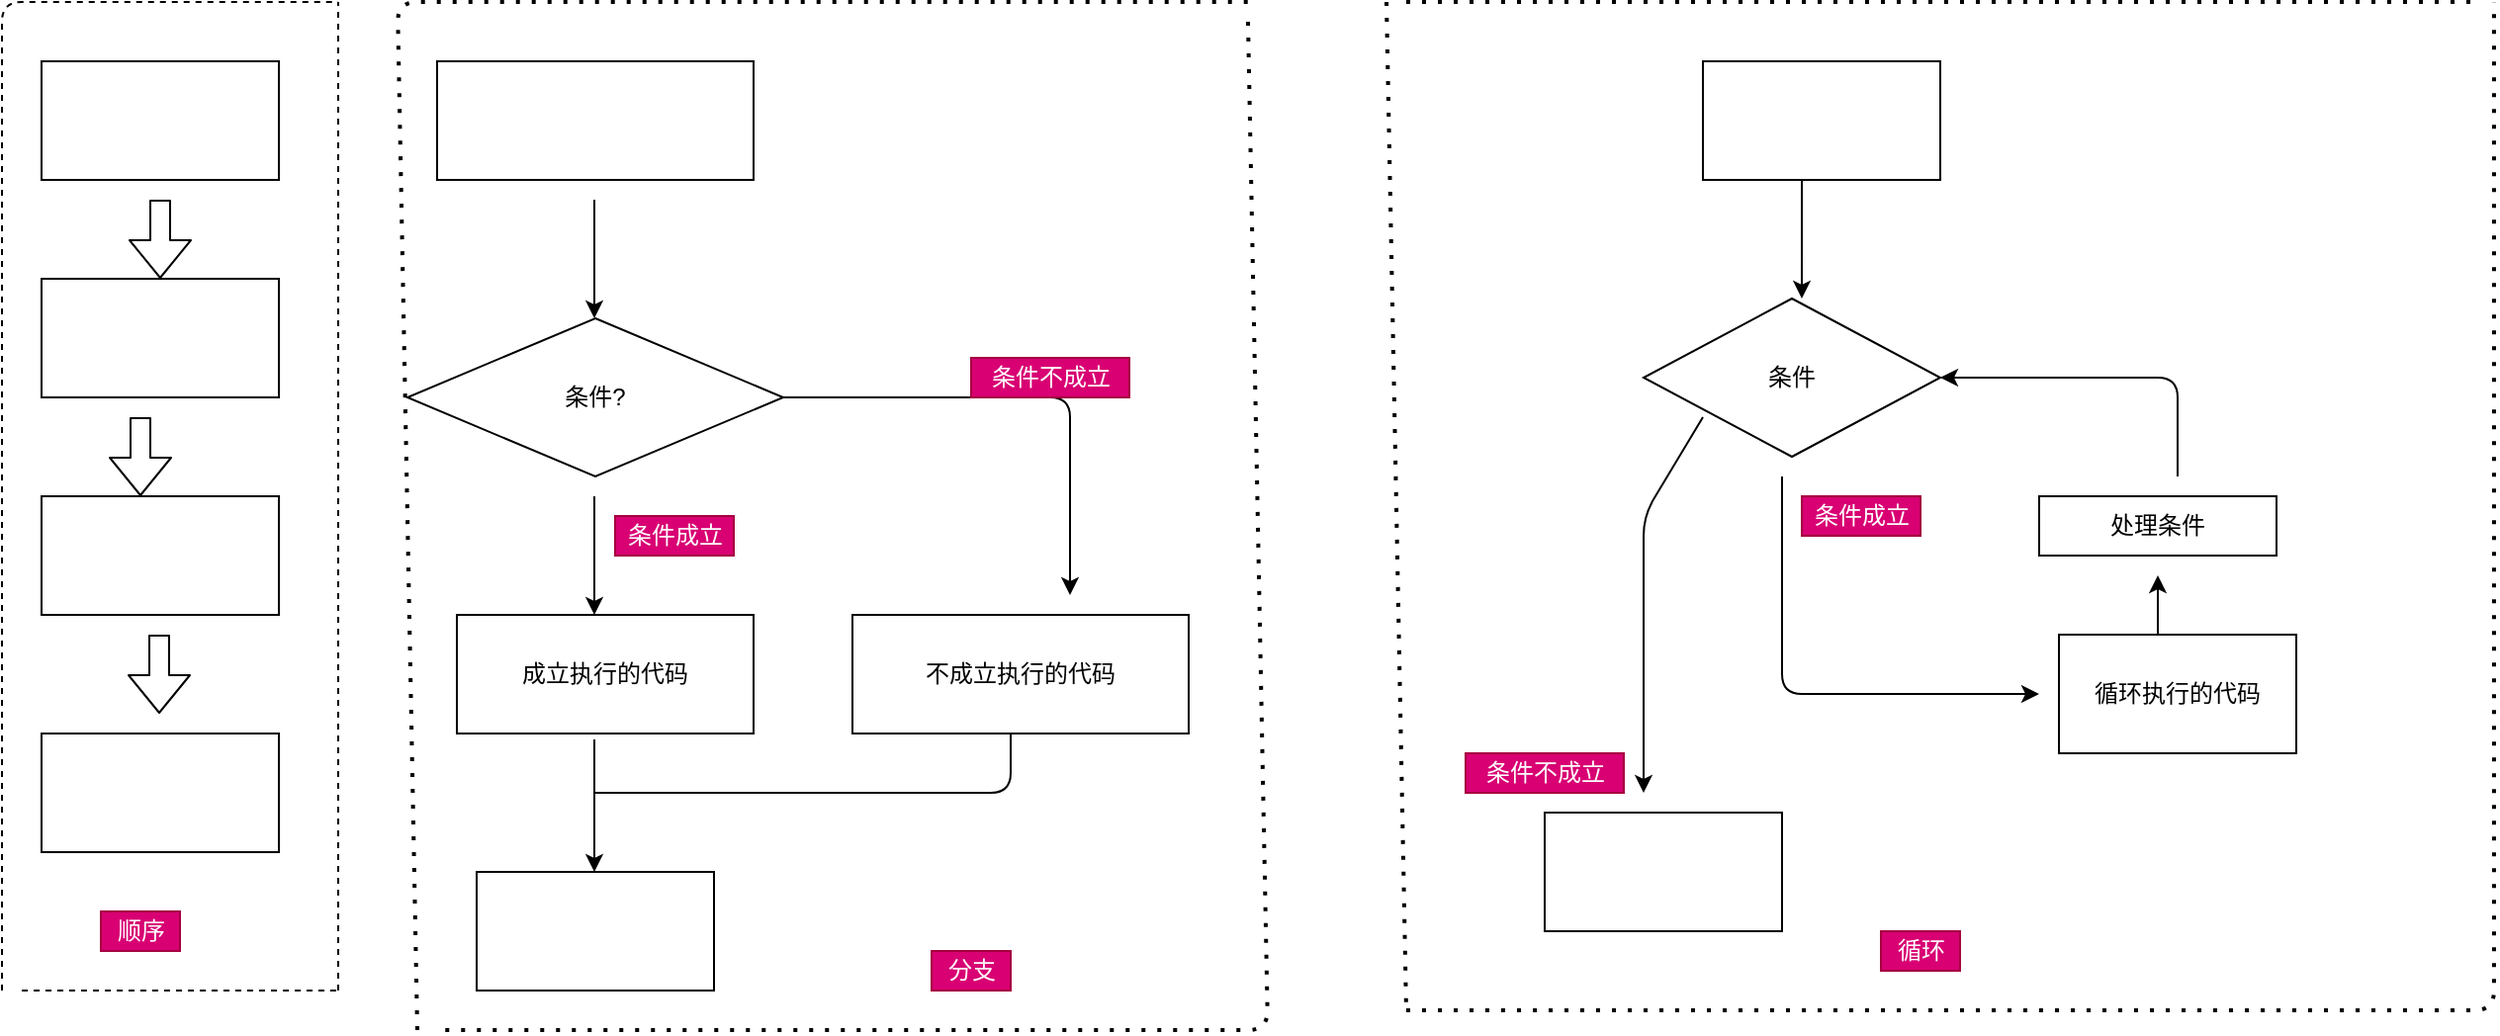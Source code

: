 <mxfile>
    <diagram id="QieJ7JQiSWg6usme5NY2" name="第 1 页">
        <mxGraphModel grid="1" gridSize="10" guides="1" tooltips="1" connect="1" arrows="1" page="1" fold="1" pageScale="1" pageWidth="3300" pageHeight="4681" math="0" shadow="0">
            <root>
                <mxCell id="0"/>
                <mxCell id="1" parent="0"/>
                <mxCell id="2" value="" style="endArrow=none;dashed=1;html=1;" parent="1" edge="1">
                    <mxGeometry width="50" height="50" relative="1" as="geometry">
                        <mxPoint x="470" y="320" as="sourcePoint"/>
                        <mxPoint x="470" y="320" as="targetPoint"/>
                    </mxGeometry>
                </mxCell>
                <mxCell id="4" value="" style="rounded=0;whiteSpace=wrap;html=1;" parent="1" vertex="1">
                    <mxGeometry x="40" y="40" width="120" height="60" as="geometry"/>
                </mxCell>
                <mxCell id="5" value="" style="rounded=0;whiteSpace=wrap;html=1;" parent="1" vertex="1">
                    <mxGeometry x="40" y="150" width="120" height="60" as="geometry"/>
                </mxCell>
                <mxCell id="6" value="" style="rounded=0;whiteSpace=wrap;html=1;" parent="1" vertex="1">
                    <mxGeometry x="40" y="260" width="120" height="60" as="geometry"/>
                </mxCell>
                <mxCell id="7" value="" style="rounded=0;whiteSpace=wrap;html=1;" parent="1" vertex="1">
                    <mxGeometry x="40" y="380" width="120" height="60" as="geometry"/>
                </mxCell>
                <mxCell id="8" value="" style="shape=flexArrow;endArrow=classic;html=1;" parent="1" edge="1">
                    <mxGeometry width="50" height="50" relative="1" as="geometry">
                        <mxPoint x="100" y="110" as="sourcePoint"/>
                        <mxPoint x="100" y="150" as="targetPoint"/>
                    </mxGeometry>
                </mxCell>
                <mxCell id="9" value="" style="shape=flexArrow;endArrow=classic;html=1;" parent="1" edge="1">
                    <mxGeometry width="50" height="50" relative="1" as="geometry">
                        <mxPoint x="90" y="220" as="sourcePoint"/>
                        <mxPoint x="90" y="260" as="targetPoint"/>
                    </mxGeometry>
                </mxCell>
                <mxCell id="10" value="" style="shape=flexArrow;endArrow=classic;html=1;" edge="1" parent="1">
                    <mxGeometry width="50" height="50" relative="1" as="geometry">
                        <mxPoint x="99.5" y="330" as="sourcePoint"/>
                        <mxPoint x="99.5" y="370" as="targetPoint"/>
                    </mxGeometry>
                </mxCell>
                <mxCell id="11" value="" style="endArrow=none;dashed=1;html=1;" edge="1" parent="1">
                    <mxGeometry width="50" height="50" relative="1" as="geometry">
                        <mxPoint x="20" y="510" as="sourcePoint"/>
                        <mxPoint x="190" y="10" as="targetPoint"/>
                        <Array as="points">
                            <mxPoint x="20" y="10"/>
                        </Array>
                    </mxGeometry>
                </mxCell>
                <mxCell id="12" value="" style="endArrow=none;dashed=1;html=1;" edge="1" parent="1">
                    <mxGeometry width="50" height="50" relative="1" as="geometry">
                        <mxPoint x="30" y="510" as="sourcePoint"/>
                        <mxPoint x="190" y="510" as="targetPoint"/>
                    </mxGeometry>
                </mxCell>
                <mxCell id="13" value="" style="endArrow=none;dashed=1;html=1;" edge="1" parent="1">
                    <mxGeometry width="50" height="50" relative="1" as="geometry">
                        <mxPoint x="190" y="510" as="sourcePoint"/>
                        <mxPoint x="190" y="10" as="targetPoint"/>
                    </mxGeometry>
                </mxCell>
                <mxCell id="15" value="顺序" style="text;html=1;align=center;verticalAlign=middle;resizable=0;points=[];autosize=1;strokeColor=#A50040;fillColor=#d80073;fontColor=#ffffff;" vertex="1" parent="1">
                    <mxGeometry x="70" y="470" width="40" height="20" as="geometry"/>
                </mxCell>
                <mxCell id="16" value="" style="rounded=0;whiteSpace=wrap;html=1;" vertex="1" parent="1">
                    <mxGeometry x="240" y="40" width="160" height="60" as="geometry"/>
                </mxCell>
                <mxCell id="17" value="" style="endArrow=classic;html=1;" edge="1" parent="1">
                    <mxGeometry width="50" height="50" relative="1" as="geometry">
                        <mxPoint x="319.5" y="110" as="sourcePoint"/>
                        <mxPoint x="319.5" y="170" as="targetPoint"/>
                        <Array as="points">
                            <mxPoint x="319.5" y="110"/>
                        </Array>
                    </mxGeometry>
                </mxCell>
                <mxCell id="18" value="条件?" style="rhombus;whiteSpace=wrap;html=1;" vertex="1" parent="1">
                    <mxGeometry x="225" y="170" width="190" height="80" as="geometry"/>
                </mxCell>
                <mxCell id="19" value="" style="endArrow=classic;html=1;" edge="1" parent="1">
                    <mxGeometry width="50" height="50" relative="1" as="geometry">
                        <mxPoint x="319.5" y="260" as="sourcePoint"/>
                        <mxPoint x="319.5" y="320" as="targetPoint"/>
                        <Array as="points">
                            <mxPoint x="319.5" y="260"/>
                            <mxPoint x="319.5" y="270"/>
                        </Array>
                    </mxGeometry>
                </mxCell>
                <mxCell id="20" value="成立执行的代码" style="rounded=0;whiteSpace=wrap;html=1;" vertex="1" parent="1">
                    <mxGeometry x="250" y="320" width="150" height="60" as="geometry"/>
                </mxCell>
                <mxCell id="21" value="条件成立" style="text;html=1;align=center;verticalAlign=middle;resizable=0;points=[];autosize=1;strokeColor=#A50040;fillColor=#d80073;fontColor=#ffffff;" vertex="1" parent="1">
                    <mxGeometry x="330" y="270" width="60" height="20" as="geometry"/>
                </mxCell>
                <mxCell id="22" value="" style="endArrow=classic;html=1;" edge="1" parent="1">
                    <mxGeometry width="50" height="50" relative="1" as="geometry">
                        <mxPoint x="415" y="210" as="sourcePoint"/>
                        <mxPoint x="560" y="310" as="targetPoint"/>
                        <Array as="points">
                            <mxPoint x="560" y="210"/>
                        </Array>
                    </mxGeometry>
                </mxCell>
                <mxCell id="23" value="条件不成立" style="text;html=1;align=center;verticalAlign=middle;resizable=0;points=[];autosize=1;strokeColor=#A50040;fillColor=#d80073;fontColor=#ffffff;" vertex="1" parent="1">
                    <mxGeometry x="510" y="190" width="80" height="20" as="geometry"/>
                </mxCell>
                <mxCell id="24" value="不成立执行的代码" style="rounded=0;whiteSpace=wrap;html=1;" vertex="1" parent="1">
                    <mxGeometry x="450" y="320" width="170" height="60" as="geometry"/>
                </mxCell>
                <mxCell id="25" value="" style="endArrow=classic;html=1;" edge="1" parent="1">
                    <mxGeometry width="50" height="50" relative="1" as="geometry">
                        <mxPoint x="319.5" y="390" as="sourcePoint"/>
                        <mxPoint x="319.5" y="450" as="targetPoint"/>
                        <Array as="points">
                            <mxPoint x="319.5" y="390"/>
                            <mxPoint x="319.5" y="380"/>
                        </Array>
                    </mxGeometry>
                </mxCell>
                <mxCell id="27" value="" style="endArrow=none;html=1;" edge="1" parent="1">
                    <mxGeometry width="50" height="50" relative="1" as="geometry">
                        <mxPoint x="320" y="410" as="sourcePoint"/>
                        <mxPoint x="530" y="380" as="targetPoint"/>
                        <Array as="points">
                            <mxPoint x="530" y="410"/>
                        </Array>
                    </mxGeometry>
                </mxCell>
                <mxCell id="28" value="" style="rounded=0;whiteSpace=wrap;html=1;" vertex="1" parent="1">
                    <mxGeometry x="260" y="450" width="120" height="60" as="geometry"/>
                </mxCell>
                <mxCell id="29" value="" style="endArrow=none;dashed=1;html=1;dashPattern=1 3;strokeWidth=2;" edge="1" parent="1">
                    <mxGeometry width="50" height="50" relative="1" as="geometry">
                        <mxPoint x="230" y="530" as="sourcePoint"/>
                        <mxPoint x="650" y="10" as="targetPoint"/>
                        <Array as="points">
                            <mxPoint x="220" y="10"/>
                        </Array>
                    </mxGeometry>
                </mxCell>
                <mxCell id="30" value="" style="endArrow=none;dashed=1;html=1;dashPattern=1 3;strokeWidth=2;" edge="1" parent="1">
                    <mxGeometry width="50" height="50" relative="1" as="geometry">
                        <mxPoint x="650" y="20" as="sourcePoint"/>
                        <mxPoint x="240" y="530" as="targetPoint"/>
                        <Array as="points">
                            <mxPoint x="660" y="530"/>
                        </Array>
                    </mxGeometry>
                </mxCell>
                <mxCell id="31" value="分支" style="text;html=1;align=center;verticalAlign=middle;resizable=0;points=[];autosize=1;strokeColor=#A50040;fillColor=#d80073;fontColor=#ffffff;" vertex="1" parent="1">
                    <mxGeometry x="490" y="490" width="40" height="20" as="geometry"/>
                </mxCell>
                <mxCell id="32" value="" style="rounded=0;whiteSpace=wrap;html=1;" vertex="1" parent="1">
                    <mxGeometry x="880" y="40" width="120" height="60" as="geometry"/>
                </mxCell>
                <mxCell id="33" value="" style="endArrow=classic;html=1;exitX=0.417;exitY=1;exitDx=0;exitDy=0;exitPerimeter=0;" edge="1" parent="1" source="32">
                    <mxGeometry width="50" height="50" relative="1" as="geometry">
                        <mxPoint x="920" y="290" as="sourcePoint"/>
                        <mxPoint x="930" y="160" as="targetPoint"/>
                        <Array as="points">
                            <mxPoint x="930" y="140"/>
                        </Array>
                    </mxGeometry>
                </mxCell>
                <mxCell id="34" value="条件" style="rhombus;whiteSpace=wrap;html=1;" vertex="1" parent="1">
                    <mxGeometry x="850" y="160" width="150" height="80" as="geometry"/>
                </mxCell>
                <mxCell id="35" value="" style="endArrow=classic;html=1;" edge="1" parent="1">
                    <mxGeometry width="50" height="50" relative="1" as="geometry">
                        <mxPoint x="920" y="250" as="sourcePoint"/>
                        <mxPoint x="1050" y="360" as="targetPoint"/>
                        <Array as="points">
                            <mxPoint x="920" y="360"/>
                        </Array>
                    </mxGeometry>
                </mxCell>
                <mxCell id="36" value="循环执行的代码" style="rounded=0;whiteSpace=wrap;html=1;" vertex="1" parent="1">
                    <mxGeometry x="1060" y="330" width="120" height="60" as="geometry"/>
                </mxCell>
                <mxCell id="37" value="" style="endArrow=classic;html=1;" edge="1" parent="1">
                    <mxGeometry width="50" height="50" relative="1" as="geometry">
                        <mxPoint x="1110" y="330" as="sourcePoint"/>
                        <mxPoint x="1110" y="300" as="targetPoint"/>
                        <Array as="points"/>
                    </mxGeometry>
                </mxCell>
                <mxCell id="38" value="处理条件" style="rounded=0;whiteSpace=wrap;html=1;" vertex="1" parent="1">
                    <mxGeometry x="1050" y="260" width="120" height="30" as="geometry"/>
                </mxCell>
                <mxCell id="39" value="" style="endArrow=classic;html=1;" edge="1" parent="1" target="34">
                    <mxGeometry width="50" height="50" relative="1" as="geometry">
                        <mxPoint x="1120" y="250" as="sourcePoint"/>
                        <mxPoint x="1150" y="60" as="targetPoint"/>
                        <Array as="points">
                            <mxPoint x="1120" y="200"/>
                        </Array>
                    </mxGeometry>
                </mxCell>
                <mxCell id="40" value="条件成立" style="text;html=1;align=center;verticalAlign=middle;resizable=0;points=[];autosize=1;strokeColor=#A50040;fillColor=#d80073;fontColor=#ffffff;" vertex="1" parent="1">
                    <mxGeometry x="930" y="260" width="60" height="20" as="geometry"/>
                </mxCell>
                <mxCell id="42" value="" style="endArrow=classic;html=1;" edge="1" parent="1">
                    <mxGeometry width="50" height="50" relative="1" as="geometry">
                        <mxPoint x="880" y="220" as="sourcePoint"/>
                        <mxPoint x="850" y="410" as="targetPoint"/>
                        <Array as="points">
                            <mxPoint x="850" y="270"/>
                        </Array>
                    </mxGeometry>
                </mxCell>
                <mxCell id="43" value="" style="rounded=0;whiteSpace=wrap;html=1;" vertex="1" parent="1">
                    <mxGeometry x="800" y="420" width="120" height="60" as="geometry"/>
                </mxCell>
                <mxCell id="44" value="条件不成立" style="text;html=1;align=center;verticalAlign=middle;resizable=0;points=[];autosize=1;strokeColor=#A50040;fillColor=#d80073;fontColor=#ffffff;" vertex="1" parent="1">
                    <mxGeometry x="760" y="390" width="80" height="20" as="geometry"/>
                </mxCell>
                <mxCell id="45" value="" style="endArrow=none;dashed=1;html=1;dashPattern=1 3;strokeWidth=2;" edge="1" parent="1">
                    <mxGeometry width="50" height="50" relative="1" as="geometry">
                        <mxPoint x="720" y="10" as="sourcePoint"/>
                        <mxPoint x="730" y="520" as="targetPoint"/>
                    </mxGeometry>
                </mxCell>
                <mxCell id="46" value="" style="endArrow=none;dashed=1;html=1;dashPattern=1 3;strokeWidth=2;" edge="1" parent="1">
                    <mxGeometry width="50" height="50" relative="1" as="geometry">
                        <mxPoint x="730" y="10" as="sourcePoint"/>
                        <mxPoint x="1270" y="10" as="targetPoint"/>
                    </mxGeometry>
                </mxCell>
                <mxCell id="47" value="" style="endArrow=none;dashed=1;html=1;dashPattern=1 3;strokeWidth=2;" edge="1" parent="1">
                    <mxGeometry width="50" height="50" relative="1" as="geometry">
                        <mxPoint x="730" y="520" as="sourcePoint"/>
                        <mxPoint x="1280" y="10" as="targetPoint"/>
                        <Array as="points">
                            <mxPoint x="1280" y="520"/>
                        </Array>
                    </mxGeometry>
                </mxCell>
                <mxCell id="48" value="循环" style="text;html=1;align=center;verticalAlign=middle;resizable=0;points=[];autosize=1;strokeColor=#A50040;fillColor=#d80073;fontColor=#ffffff;" vertex="1" parent="1">
                    <mxGeometry x="970" y="480" width="40" height="20" as="geometry"/>
                </mxCell>
            </root>
        </mxGraphModel>
    </diagram>
    <diagram id="f8W_BiHCu988fT1ABwH2" name="while">
        <mxGraphModel grid="1" gridSize="10" guides="1" tooltips="1" connect="1" arrows="1" page="1" fold="1" pageScale="1" pageWidth="3300" pageHeight="4681" math="0" shadow="0">
            <root>
                <mxCell id="bsYytqnbIdEDJtAuKSIa-0"/>
                <mxCell id="bsYytqnbIdEDJtAuKSIa-1" parent="bsYytqnbIdEDJtAuKSIa-0"/>
                <mxCell id="bsYytqnbIdEDJtAuKSIa-2" value="" style="endArrow=classic;html=1;" parent="bsYytqnbIdEDJtAuKSIa-1" edge="1">
                    <mxGeometry width="50" height="50" relative="1" as="geometry">
                        <mxPoint x="520" y="130" as="sourcePoint"/>
                        <mxPoint x="520" y="210" as="targetPoint"/>
                    </mxGeometry>
                </mxCell>
                <mxCell id="bsYytqnbIdEDJtAuKSIa-10" style="edgeStyle=none;html=1;exitX=0.5;exitY=1;exitDx=0;exitDy=0;entryX=0.5;entryY=1;entryDx=0;entryDy=0;" parent="bsYytqnbIdEDJtAuKSIa-1" source="bsYytqnbIdEDJtAuKSIa-3" target="bsYytqnbIdEDJtAuKSIa-4" edge="1">
                    <mxGeometry relative="1" as="geometry"/>
                </mxCell>
                <mxCell id="bsYytqnbIdEDJtAuKSIa-3" value="" style="rhombus;whiteSpace=wrap;html=1;" parent="bsYytqnbIdEDJtAuKSIa-1" vertex="1">
                    <mxGeometry x="440" y="210" width="160" height="50" as="geometry"/>
                </mxCell>
                <mxCell id="bsYytqnbIdEDJtAuKSIa-4" value="条件" style="text;html=1;strokeColor=none;fillColor=none;align=center;verticalAlign=middle;whiteSpace=wrap;rounded=0;" parent="bsYytqnbIdEDJtAuKSIa-1" vertex="1">
                    <mxGeometry x="490" y="220" width="60" height="30" as="geometry"/>
                </mxCell>
                <mxCell id="bsYytqnbIdEDJtAuKSIa-6" value="" style="endArrow=none;html=1;exitX=1;exitY=0.5;exitDx=0;exitDy=0;" parent="bsYytqnbIdEDJtAuKSIa-1" source="bsYytqnbIdEDJtAuKSIa-3" edge="1">
                    <mxGeometry width="50" height="50" relative="1" as="geometry">
                        <mxPoint x="480" y="320" as="sourcePoint"/>
                        <mxPoint x="720" y="235" as="targetPoint"/>
                    </mxGeometry>
                </mxCell>
                <mxCell id="bsYytqnbIdEDJtAuKSIa-7" value="" style="endArrow=none;html=1;" parent="bsYytqnbIdEDJtAuKSIa-1" edge="1">
                    <mxGeometry width="50" height="50" relative="1" as="geometry">
                        <mxPoint x="580" y="400" as="sourcePoint"/>
                        <mxPoint x="720" y="240" as="targetPoint"/>
                        <Array as="points">
                            <mxPoint x="720" y="400"/>
                        </Array>
                    </mxGeometry>
                </mxCell>
                <mxCell id="bsYytqnbIdEDJtAuKSIa-8" value="" style="endArrow=classic;html=1;" parent="bsYytqnbIdEDJtAuKSIa-1" edge="1">
                    <mxGeometry width="50" height="50" relative="1" as="geometry">
                        <mxPoint x="580" y="400" as="sourcePoint"/>
                        <mxPoint x="580" y="520" as="targetPoint"/>
                    </mxGeometry>
                </mxCell>
                <mxCell id="bsYytqnbIdEDJtAuKSIa-9" value="" style="endArrow=classic;html=1;" parent="bsYytqnbIdEDJtAuKSIa-1" edge="1">
                    <mxGeometry width="50" height="50" relative="1" as="geometry">
                        <mxPoint x="520" y="270" as="sourcePoint"/>
                        <mxPoint x="519.5" y="320" as="targetPoint"/>
                        <Array as="points">
                            <mxPoint x="520" y="270"/>
                        </Array>
                    </mxGeometry>
                </mxCell>
                <mxCell id="bsYytqnbIdEDJtAuKSIa-11" value="每次循环执行的语句" style="rounded=0;whiteSpace=wrap;html=1;" parent="bsYytqnbIdEDJtAuKSIa-1" vertex="1">
                    <mxGeometry x="460" y="320" width="120" height="30" as="geometry"/>
                </mxCell>
                <mxCell id="bsYytqnbIdEDJtAuKSIa-12" value="继续后面的语句" style="text;html=1;align=center;verticalAlign=middle;resizable=0;points=[];autosize=1;strokeColor=none;fillColor=none;" parent="bsYytqnbIdEDJtAuKSIa-1" vertex="1">
                    <mxGeometry x="580" y="430" width="100" height="20" as="geometry"/>
                </mxCell>
                <mxCell id="bsYytqnbIdEDJtAuKSIa-13" value="真" style="text;html=1;align=center;verticalAlign=middle;resizable=0;points=[];autosize=1;strokeColor=none;fillColor=none;" parent="bsYytqnbIdEDJtAuKSIa-1" vertex="1">
                    <mxGeometry x="525" y="270" width="30" height="20" as="geometry"/>
                </mxCell>
                <mxCell id="bsYytqnbIdEDJtAuKSIa-14" value="假" style="text;html=1;align=center;verticalAlign=middle;resizable=0;points=[];autosize=1;strokeColor=none;fillColor=none;" parent="bsYytqnbIdEDJtAuKSIa-1" vertex="1">
                    <mxGeometry x="625" y="210" width="30" height="20" as="geometry"/>
                </mxCell>
                <mxCell id="bsYytqnbIdEDJtAuKSIa-15" value="" style="endArrow=none;html=1;fillColor=#d80073;strokeColor=#A50040;" parent="bsYytqnbIdEDJtAuKSIa-1" edge="1">
                    <mxGeometry width="50" height="50" relative="1" as="geometry">
                        <mxPoint x="360" y="234.5" as="sourcePoint"/>
                        <mxPoint x="440" y="234.5" as="targetPoint"/>
                    </mxGeometry>
                </mxCell>
                <mxCell id="bsYytqnbIdEDJtAuKSIa-16" value="" style="endArrow=none;html=1;fillColor=#d80073;strokeColor=#A50040;" parent="bsYytqnbIdEDJtAuKSIa-1" edge="1">
                    <mxGeometry width="50" height="50" relative="1" as="geometry">
                        <mxPoint x="360" y="240" as="sourcePoint"/>
                        <mxPoint x="360" y="150" as="targetPoint"/>
                    </mxGeometry>
                </mxCell>
                <mxCell id="bsYytqnbIdEDJtAuKSIa-17" value="" style="endArrow=classic;html=1;fillColor=#d80073;strokeColor=#A50040;" parent="bsYytqnbIdEDJtAuKSIa-1" edge="1">
                    <mxGeometry width="50" height="50" relative="1" as="geometry">
                        <mxPoint x="360" y="160" as="sourcePoint"/>
                        <mxPoint x="510" y="160" as="targetPoint"/>
                    </mxGeometry>
                </mxCell>
            </root>
        </mxGraphModel>
    </diagram>
    <diagram id="VNsa9T_sM2xQA7-rxfuJ" name="do..while">
        <mxGraphModel dx="990" dy="574" grid="0" gridSize="10" guides="1" tooltips="1" connect="1" arrows="1" fold="1" page="1" pageScale="1" pageWidth="3300" pageHeight="4681" math="0" shadow="0">
            <root>
                <mxCell id="dvsUAK_K8PUUGZhxdEqM-0"/>
                <mxCell id="dvsUAK_K8PUUGZhxdEqM-1" parent="dvsUAK_K8PUUGZhxdEqM-0"/>
                <mxCell id="j-Z21K890Fx5LNzGgX0K-2" value="do-while循环体" style="whiteSpace=wrap;html=1;" parent="dvsUAK_K8PUUGZhxdEqM-1" vertex="1">
                    <mxGeometry x="240" y="200" width="120" height="60" as="geometry"/>
                </mxCell>
                <mxCell id="j-Z21K890Fx5LNzGgX0K-3" value="条件表达式" style="rhombus;whiteSpace=wrap;html=1;" parent="dvsUAK_K8PUUGZhxdEqM-1" vertex="1">
                    <mxGeometry x="240" y="320" width="120" height="80" as="geometry"/>
                </mxCell>
                <mxCell id="j-Z21K890Fx5LNzGgX0K-4" value="结束" style="whiteSpace=wrap;html=1;strokeWidth=1;" parent="dvsUAK_K8PUUGZhxdEqM-1" vertex="1">
                    <mxGeometry x="440" y="340" width="150" height="60" as="geometry"/>
                </mxCell>
                <mxCell id="j-Z21K890Fx5LNzGgX0K-8" value="do-while" style="rounded=1;whiteSpace=wrap;html=1;" vertex="1" parent="dvsUAK_K8PUUGZhxdEqM-1">
                    <mxGeometry x="240" y="80" width="160" height="50" as="geometry"/>
                </mxCell>
                <mxCell id="j-Z21K890Fx5LNzGgX0K-9" value="" style="endArrow=classic;html=1;exitX=0.5;exitY=1;exitDx=0;exitDy=0;" edge="1" parent="dvsUAK_K8PUUGZhxdEqM-1" source="j-Z21K890Fx5LNzGgX0K-8">
                    <mxGeometry width="50" height="50" relative="1" as="geometry">
                        <mxPoint x="480" y="320" as="sourcePoint"/>
                        <mxPoint x="320" y="190" as="targetPoint"/>
                    </mxGeometry>
                </mxCell>
                <mxCell id="j-Z21K890Fx5LNzGgX0K-10" value="" style="endArrow=classic;html=1;exitX=0.5;exitY=1;exitDx=0;exitDy=0;" edge="1" parent="dvsUAK_K8PUUGZhxdEqM-1">
                    <mxGeometry width="50" height="50" relative="1" as="geometry">
                        <mxPoint x="299.5" y="260" as="sourcePoint"/>
                        <mxPoint x="299.5" y="320" as="targetPoint"/>
                    </mxGeometry>
                </mxCell>
                <mxCell id="j-Z21K890Fx5LNzGgX0K-11" value="" style="endArrow=classic;html=1;" edge="1" parent="dvsUAK_K8PUUGZhxdEqM-1">
                    <mxGeometry width="50" height="50" relative="1" as="geometry">
                        <mxPoint x="360" y="360" as="sourcePoint"/>
                        <mxPoint x="430" y="360" as="targetPoint"/>
                    </mxGeometry>
                </mxCell>
                <mxCell id="j-Z21K890Fx5LNzGgX0K-12" value="否" style="text;html=1;align=center;verticalAlign=middle;resizable=0;points=[];autosize=1;strokeColor=#A50040;fillColor=#d80073;fontColor=#ffffff;" vertex="1" parent="dvsUAK_K8PUUGZhxdEqM-1">
                    <mxGeometry x="375" y="330" width="30" height="20" as="geometry"/>
                </mxCell>
                <mxCell id="j-Z21K890Fx5LNzGgX0K-13" value="" style="endArrow=none;html=1;" edge="1" parent="dvsUAK_K8PUUGZhxdEqM-1">
                    <mxGeometry width="50" height="50" relative="1" as="geometry">
                        <mxPoint x="170" y="360" as="sourcePoint"/>
                        <mxPoint x="240" y="360" as="targetPoint"/>
                    </mxGeometry>
                </mxCell>
                <mxCell id="j-Z21K890Fx5LNzGgX0K-14" value="" style="endArrow=none;html=1;" edge="1" parent="dvsUAK_K8PUUGZhxdEqM-1">
                    <mxGeometry width="50" height="50" relative="1" as="geometry">
                        <mxPoint x="170" y="360" as="sourcePoint"/>
                        <mxPoint x="170" y="240" as="targetPoint"/>
                    </mxGeometry>
                </mxCell>
                <mxCell id="j-Z21K890Fx5LNzGgX0K-15" value="" style="endArrow=classic;html=1;" edge="1" parent="dvsUAK_K8PUUGZhxdEqM-1">
                    <mxGeometry width="50" height="50" relative="1" as="geometry">
                        <mxPoint x="170" y="240" as="sourcePoint"/>
                        <mxPoint x="230" y="240" as="targetPoint"/>
                    </mxGeometry>
                </mxCell>
                <mxCell id="j-Z21K890Fx5LNzGgX0K-16" value="是" style="text;html=1;align=center;verticalAlign=middle;resizable=0;points=[];autosize=1;strokeColor=#A50040;fillColor=#d80073;fontColor=#ffffff;" vertex="1" parent="dvsUAK_K8PUUGZhxdEqM-1">
                    <mxGeometry x="165" y="280" width="30" height="20" as="geometry"/>
                </mxCell>
            </root>
        </mxGraphModel>
    </diagram>
</mxfile>